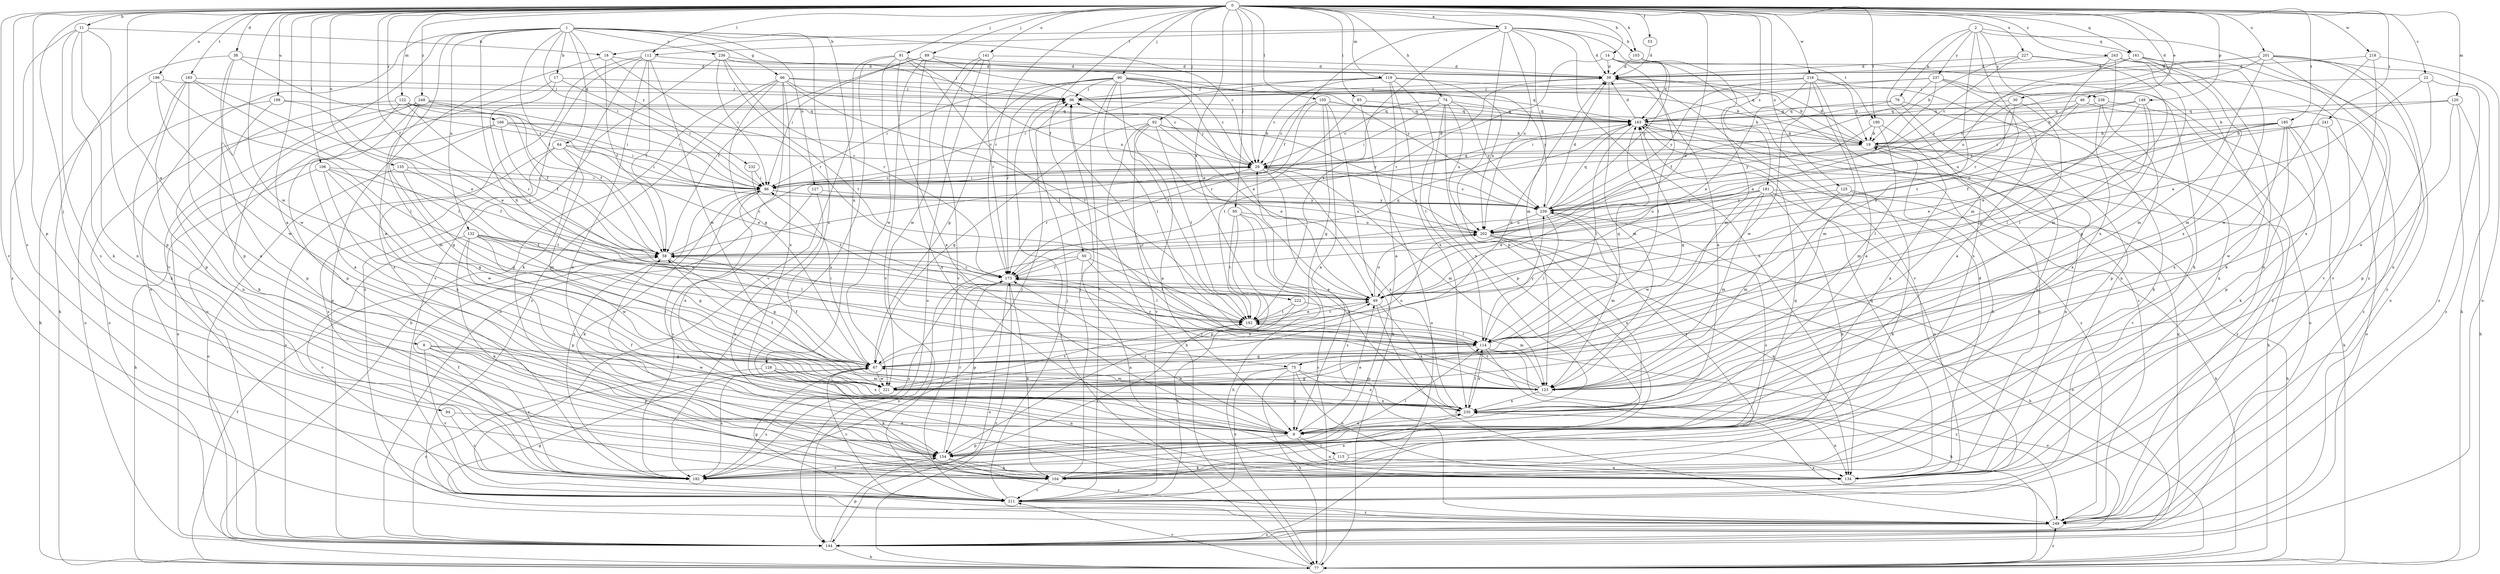 strict digraph  {
0;
1;
2;
3;
8;
9;
11;
14;
17;
18;
19;
22;
29;
30;
38;
39;
46;
49;
50;
53;
58;
64;
66;
67;
74;
75;
76;
77;
85;
86;
89;
90;
91;
92;
94;
95;
96;
103;
104;
105;
106;
112;
113;
114;
119;
120;
122;
123;
125;
127;
128;
132;
134;
135;
141;
144;
149;
154;
161;
163;
166;
173;
181;
182;
183;
185;
190;
192;
196;
198;
201;
202;
211;
216;
218;
221;
222;
227;
230;
232;
236;
237;
238;
239;
241;
243;
248;
249;
0 -> 3  [label=a];
0 -> 8  [label=a];
0 -> 9  [label=a];
0 -> 11  [label=b];
0 -> 14  [label=b];
0 -> 22  [label=c];
0 -> 29  [label=c];
0 -> 30  [label=d];
0 -> 38  [label=d];
0 -> 46  [label=e];
0 -> 49  [label=e];
0 -> 50  [label=f];
0 -> 53  [label=f];
0 -> 58  [label=f];
0 -> 74  [label=h];
0 -> 85  [label=i];
0 -> 89  [label=j];
0 -> 90  [label=j];
0 -> 91  [label=j];
0 -> 92  [label=j];
0 -> 94  [label=j];
0 -> 95  [label=j];
0 -> 103  [label=k];
0 -> 105  [label=l];
0 -> 106  [label=l];
0 -> 112  [label=l];
0 -> 119  [label=m];
0 -> 120  [label=m];
0 -> 122  [label=m];
0 -> 125  [label=n];
0 -> 135  [label=o];
0 -> 141  [label=o];
0 -> 149  [label=p];
0 -> 154  [label=p];
0 -> 161  [label=q];
0 -> 166  [label=r];
0 -> 173  [label=r];
0 -> 181  [label=s];
0 -> 182  [label=s];
0 -> 183  [label=t];
0 -> 185  [label=t];
0 -> 190  [label=t];
0 -> 196  [label=u];
0 -> 198  [label=u];
0 -> 201  [label=u];
0 -> 211  [label=v];
0 -> 216  [label=w];
0 -> 218  [label=w];
0 -> 221  [label=w];
0 -> 222  [label=x];
0 -> 227  [label=x];
0 -> 241  [label=z];
0 -> 243  [label=z];
0 -> 248  [label=z];
1 -> 9  [label=a];
1 -> 17  [label=b];
1 -> 29  [label=c];
1 -> 58  [label=f];
1 -> 64  [label=g];
1 -> 66  [label=g];
1 -> 75  [label=h];
1 -> 86  [label=i];
1 -> 127  [label=n];
1 -> 128  [label=n];
1 -> 132  [label=n];
1 -> 144  [label=o];
1 -> 211  [label=v];
1 -> 230  [label=x];
1 -> 232  [label=y];
1 -> 236  [label=y];
2 -> 75  [label=h];
2 -> 76  [label=h];
2 -> 123  [label=m];
2 -> 161  [label=q];
2 -> 182  [label=s];
2 -> 237  [label=y];
2 -> 238  [label=y];
2 -> 249  [label=z];
3 -> 18  [label=b];
3 -> 39  [label=d];
3 -> 58  [label=f];
3 -> 103  [label=k];
3 -> 112  [label=l];
3 -> 123  [label=m];
3 -> 134  [label=n];
3 -> 154  [label=p];
3 -> 190  [label=t];
3 -> 192  [label=t];
3 -> 202  [label=u];
8 -> 67  [label=g];
8 -> 154  [label=p];
8 -> 182  [label=s];
8 -> 211  [label=v];
8 -> 221  [label=w];
9 -> 49  [label=e];
9 -> 58  [label=f];
9 -> 86  [label=i];
9 -> 113  [label=l];
9 -> 134  [label=n];
9 -> 154  [label=p];
9 -> 173  [label=r];
11 -> 18  [label=b];
11 -> 104  [label=k];
11 -> 134  [label=n];
11 -> 154  [label=p];
11 -> 182  [label=s];
11 -> 249  [label=z];
14 -> 9  [label=a];
14 -> 39  [label=d];
14 -> 123  [label=m];
14 -> 173  [label=r];
14 -> 211  [label=v];
14 -> 239  [label=y];
17 -> 86  [label=i];
17 -> 96  [label=j];
17 -> 144  [label=o];
17 -> 192  [label=t];
18 -> 39  [label=d];
18 -> 58  [label=f];
18 -> 144  [label=o];
18 -> 173  [label=r];
19 -> 29  [label=c];
19 -> 39  [label=d];
19 -> 134  [label=n];
19 -> 211  [label=v];
19 -> 249  [label=z];
22 -> 49  [label=e];
22 -> 96  [label=j];
22 -> 230  [label=x];
22 -> 249  [label=z];
29 -> 86  [label=i];
29 -> 96  [label=j];
29 -> 123  [label=m];
29 -> 173  [label=r];
29 -> 202  [label=u];
29 -> 230  [label=x];
29 -> 249  [label=z];
30 -> 29  [label=c];
30 -> 114  [label=l];
30 -> 163  [label=q];
30 -> 202  [label=u];
38 -> 39  [label=d];
38 -> 77  [label=h];
38 -> 154  [label=p];
38 -> 221  [label=w];
38 -> 239  [label=y];
39 -> 96  [label=j];
39 -> 114  [label=l];
39 -> 123  [label=m];
39 -> 249  [label=z];
46 -> 86  [label=i];
46 -> 163  [label=q];
46 -> 239  [label=y];
46 -> 249  [label=z];
49 -> 192  [label=t];
49 -> 202  [label=u];
49 -> 230  [label=x];
49 -> 249  [label=z];
50 -> 114  [label=l];
50 -> 134  [label=n];
50 -> 144  [label=o];
50 -> 173  [label=r];
50 -> 192  [label=t];
53 -> 39  [label=d];
58 -> 29  [label=c];
58 -> 67  [label=g];
58 -> 173  [label=r];
64 -> 29  [label=c];
64 -> 49  [label=e];
64 -> 86  [label=i];
64 -> 123  [label=m];
64 -> 144  [label=o];
64 -> 182  [label=s];
66 -> 29  [label=c];
66 -> 67  [label=g];
66 -> 77  [label=h];
66 -> 96  [label=j];
66 -> 144  [label=o];
66 -> 163  [label=q];
66 -> 192  [label=t];
66 -> 230  [label=x];
66 -> 249  [label=z];
67 -> 39  [label=d];
67 -> 49  [label=e];
67 -> 58  [label=f];
67 -> 86  [label=i];
67 -> 104  [label=k];
67 -> 123  [label=m];
67 -> 163  [label=q];
67 -> 182  [label=s];
67 -> 202  [label=u];
67 -> 211  [label=v];
67 -> 221  [label=w];
74 -> 29  [label=c];
74 -> 86  [label=i];
74 -> 154  [label=p];
74 -> 163  [label=q];
74 -> 202  [label=u];
74 -> 230  [label=x];
74 -> 239  [label=y];
75 -> 9  [label=a];
75 -> 77  [label=h];
75 -> 123  [label=m];
75 -> 134  [label=n];
75 -> 211  [label=v];
75 -> 221  [label=w];
75 -> 230  [label=x];
76 -> 86  [label=i];
76 -> 104  [label=k];
76 -> 163  [label=q];
76 -> 182  [label=s];
77 -> 29  [label=c];
77 -> 58  [label=f];
77 -> 96  [label=j];
77 -> 173  [label=r];
77 -> 211  [label=v];
77 -> 249  [label=z];
85 -> 144  [label=o];
85 -> 163  [label=q];
85 -> 192  [label=t];
86 -> 29  [label=c];
86 -> 39  [label=d];
86 -> 104  [label=k];
86 -> 163  [label=q];
86 -> 182  [label=s];
86 -> 202  [label=u];
86 -> 230  [label=x];
86 -> 239  [label=y];
89 -> 39  [label=d];
89 -> 49  [label=e];
89 -> 58  [label=f];
89 -> 86  [label=i];
89 -> 134  [label=n];
89 -> 211  [label=v];
90 -> 19  [label=b];
90 -> 29  [label=c];
90 -> 49  [label=e];
90 -> 67  [label=g];
90 -> 86  [label=i];
90 -> 96  [label=j];
90 -> 114  [label=l];
90 -> 173  [label=r];
90 -> 192  [label=t];
90 -> 211  [label=v];
90 -> 239  [label=y];
91 -> 9  [label=a];
91 -> 39  [label=d];
91 -> 114  [label=l];
91 -> 182  [label=s];
91 -> 202  [label=u];
91 -> 211  [label=v];
91 -> 221  [label=w];
91 -> 239  [label=y];
92 -> 9  [label=a];
92 -> 19  [label=b];
92 -> 49  [label=e];
92 -> 67  [label=g];
92 -> 77  [label=h];
92 -> 192  [label=t];
92 -> 211  [label=v];
92 -> 239  [label=y];
94 -> 9  [label=a];
94 -> 182  [label=s];
95 -> 77  [label=h];
95 -> 154  [label=p];
95 -> 192  [label=t];
95 -> 202  [label=u];
95 -> 230  [label=x];
96 -> 163  [label=q];
103 -> 39  [label=d];
103 -> 104  [label=k];
103 -> 163  [label=q];
104 -> 19  [label=b];
104 -> 96  [label=j];
104 -> 211  [label=v];
104 -> 230  [label=x];
105 -> 9  [label=a];
105 -> 19  [label=b];
105 -> 29  [label=c];
105 -> 67  [label=g];
105 -> 77  [label=h];
105 -> 163  [label=q];
105 -> 173  [label=r];
106 -> 58  [label=f];
106 -> 67  [label=g];
106 -> 77  [label=h];
106 -> 86  [label=i];
106 -> 221  [label=w];
106 -> 230  [label=x];
112 -> 39  [label=d];
112 -> 58  [label=f];
112 -> 104  [label=k];
112 -> 134  [label=n];
112 -> 182  [label=s];
112 -> 211  [label=v];
112 -> 221  [label=w];
113 -> 104  [label=k];
113 -> 134  [label=n];
113 -> 239  [label=y];
114 -> 67  [label=g];
114 -> 77  [label=h];
114 -> 144  [label=o];
114 -> 163  [label=q];
114 -> 173  [label=r];
114 -> 230  [label=x];
114 -> 239  [label=y];
114 -> 249  [label=z];
119 -> 9  [label=a];
119 -> 19  [label=b];
119 -> 29  [label=c];
119 -> 86  [label=i];
119 -> 96  [label=j];
119 -> 114  [label=l];
119 -> 202  [label=u];
119 -> 230  [label=x];
120 -> 19  [label=b];
120 -> 77  [label=h];
120 -> 154  [label=p];
120 -> 163  [label=q];
120 -> 249  [label=z];
122 -> 58  [label=f];
122 -> 86  [label=i];
122 -> 134  [label=n];
122 -> 154  [label=p];
122 -> 163  [label=q];
122 -> 173  [label=r];
123 -> 58  [label=f];
123 -> 67  [label=g];
123 -> 96  [label=j];
123 -> 173  [label=r];
123 -> 192  [label=t];
123 -> 230  [label=x];
125 -> 77  [label=h];
125 -> 104  [label=k];
125 -> 123  [label=m];
125 -> 239  [label=y];
127 -> 134  [label=n];
127 -> 182  [label=s];
127 -> 239  [label=y];
128 -> 123  [label=m];
128 -> 134  [label=n];
128 -> 144  [label=o];
128 -> 230  [label=x];
132 -> 49  [label=e];
132 -> 58  [label=f];
132 -> 67  [label=g];
132 -> 104  [label=k];
132 -> 114  [label=l];
132 -> 154  [label=p];
132 -> 211  [label=v];
132 -> 221  [label=w];
134 -> 19  [label=b];
134 -> 39  [label=d];
134 -> 163  [label=q];
135 -> 67  [label=g];
135 -> 86  [label=i];
135 -> 144  [label=o];
135 -> 192  [label=t];
141 -> 39  [label=d];
141 -> 144  [label=o];
141 -> 173  [label=r];
141 -> 211  [label=v];
141 -> 221  [label=w];
144 -> 77  [label=h];
144 -> 154  [label=p];
144 -> 163  [label=q];
149 -> 19  [label=b];
149 -> 49  [label=e];
149 -> 67  [label=g];
149 -> 114  [label=l];
149 -> 163  [label=q];
154 -> 104  [label=k];
154 -> 114  [label=l];
154 -> 173  [label=r];
154 -> 182  [label=s];
154 -> 249  [label=z];
161 -> 39  [label=d];
161 -> 123  [label=m];
161 -> 134  [label=n];
161 -> 202  [label=u];
161 -> 230  [label=x];
163 -> 19  [label=b];
163 -> 39  [label=d];
163 -> 77  [label=h];
163 -> 114  [label=l];
163 -> 249  [label=z];
166 -> 19  [label=b];
166 -> 29  [label=c];
166 -> 58  [label=f];
166 -> 67  [label=g];
166 -> 86  [label=i];
166 -> 144  [label=o];
173 -> 49  [label=e];
173 -> 104  [label=k];
173 -> 144  [label=o];
173 -> 154  [label=p];
173 -> 163  [label=q];
173 -> 182  [label=s];
181 -> 49  [label=e];
181 -> 77  [label=h];
181 -> 104  [label=k];
181 -> 123  [label=m];
181 -> 134  [label=n];
181 -> 202  [label=u];
181 -> 221  [label=w];
181 -> 239  [label=y];
182 -> 58  [label=f];
182 -> 96  [label=j];
182 -> 163  [label=q];
182 -> 192  [label=t];
183 -> 9  [label=a];
183 -> 49  [label=e];
183 -> 96  [label=j];
183 -> 104  [label=k];
183 -> 114  [label=l];
183 -> 154  [label=p];
185 -> 19  [label=b];
185 -> 49  [label=e];
185 -> 58  [label=f];
185 -> 77  [label=h];
185 -> 104  [label=k];
185 -> 114  [label=l];
185 -> 154  [label=p];
185 -> 230  [label=x];
190 -> 9  [label=a];
190 -> 19  [label=b];
190 -> 123  [label=m];
190 -> 239  [label=y];
192 -> 49  [label=e];
192 -> 114  [label=l];
196 -> 77  [label=h];
196 -> 96  [label=j];
196 -> 114  [label=l];
196 -> 221  [label=w];
198 -> 49  [label=e];
198 -> 144  [label=o];
198 -> 154  [label=p];
198 -> 163  [label=q];
201 -> 39  [label=d];
201 -> 77  [label=h];
201 -> 123  [label=m];
201 -> 144  [label=o];
201 -> 173  [label=r];
201 -> 211  [label=v];
201 -> 239  [label=y];
201 -> 249  [label=z];
202 -> 58  [label=f];
202 -> 77  [label=h];
202 -> 134  [label=n];
202 -> 144  [label=o];
202 -> 230  [label=x];
211 -> 67  [label=g];
211 -> 96  [label=j];
211 -> 249  [label=z];
216 -> 9  [label=a];
216 -> 19  [label=b];
216 -> 49  [label=e];
216 -> 96  [label=j];
216 -> 123  [label=m];
216 -> 134  [label=n];
216 -> 221  [label=w];
216 -> 239  [label=y];
218 -> 39  [label=d];
218 -> 144  [label=o];
218 -> 221  [label=w];
218 -> 230  [label=x];
221 -> 182  [label=s];
221 -> 192  [label=t];
221 -> 230  [label=x];
222 -> 123  [label=m];
222 -> 192  [label=t];
222 -> 211  [label=v];
227 -> 19  [label=b];
227 -> 29  [label=c];
227 -> 39  [label=d];
227 -> 123  [label=m];
227 -> 211  [label=v];
230 -> 9  [label=a];
230 -> 114  [label=l];
230 -> 134  [label=n];
232 -> 86  [label=i];
232 -> 192  [label=t];
236 -> 39  [label=d];
236 -> 86  [label=i];
236 -> 96  [label=j];
236 -> 173  [label=r];
236 -> 192  [label=t];
236 -> 249  [label=z];
237 -> 9  [label=a];
237 -> 49  [label=e];
237 -> 58  [label=f];
237 -> 96  [label=j];
237 -> 134  [label=n];
237 -> 163  [label=q];
237 -> 249  [label=z];
238 -> 9  [label=a];
238 -> 144  [label=o];
238 -> 154  [label=p];
238 -> 163  [label=q];
239 -> 29  [label=c];
239 -> 39  [label=d];
239 -> 114  [label=l];
239 -> 123  [label=m];
239 -> 163  [label=q];
239 -> 182  [label=s];
239 -> 202  [label=u];
241 -> 19  [label=b];
241 -> 144  [label=o];
241 -> 202  [label=u];
241 -> 221  [label=w];
243 -> 39  [label=d];
243 -> 104  [label=k];
243 -> 134  [label=n];
243 -> 192  [label=t];
243 -> 221  [label=w];
243 -> 230  [label=x];
248 -> 9  [label=a];
248 -> 58  [label=f];
248 -> 86  [label=i];
248 -> 104  [label=k];
248 -> 123  [label=m];
248 -> 144  [label=o];
248 -> 163  [label=q];
249 -> 67  [label=g];
249 -> 144  [label=o];
249 -> 230  [label=x];
}
